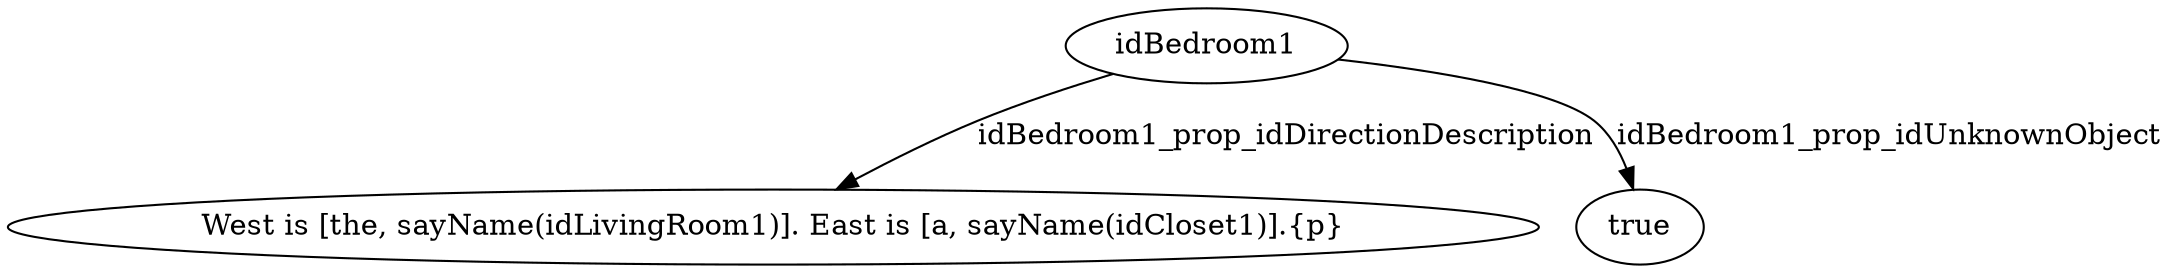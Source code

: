 strict digraph  {
idBedroom1 [node_type=entity_node, root=root];
"West is [the, sayName(idLivingRoom1)]. East is [a, sayName(idCloset1)].{p}";
true;
idBedroom1 -> "West is [the, sayName(idLivingRoom1)]. East is [a, sayName(idCloset1)].{p}"  [edge_type=property, label=idBedroom1_prop_idDirectionDescription];
idBedroom1 -> true  [edge_type=property, label=idBedroom1_prop_idUnknownObject];
}
